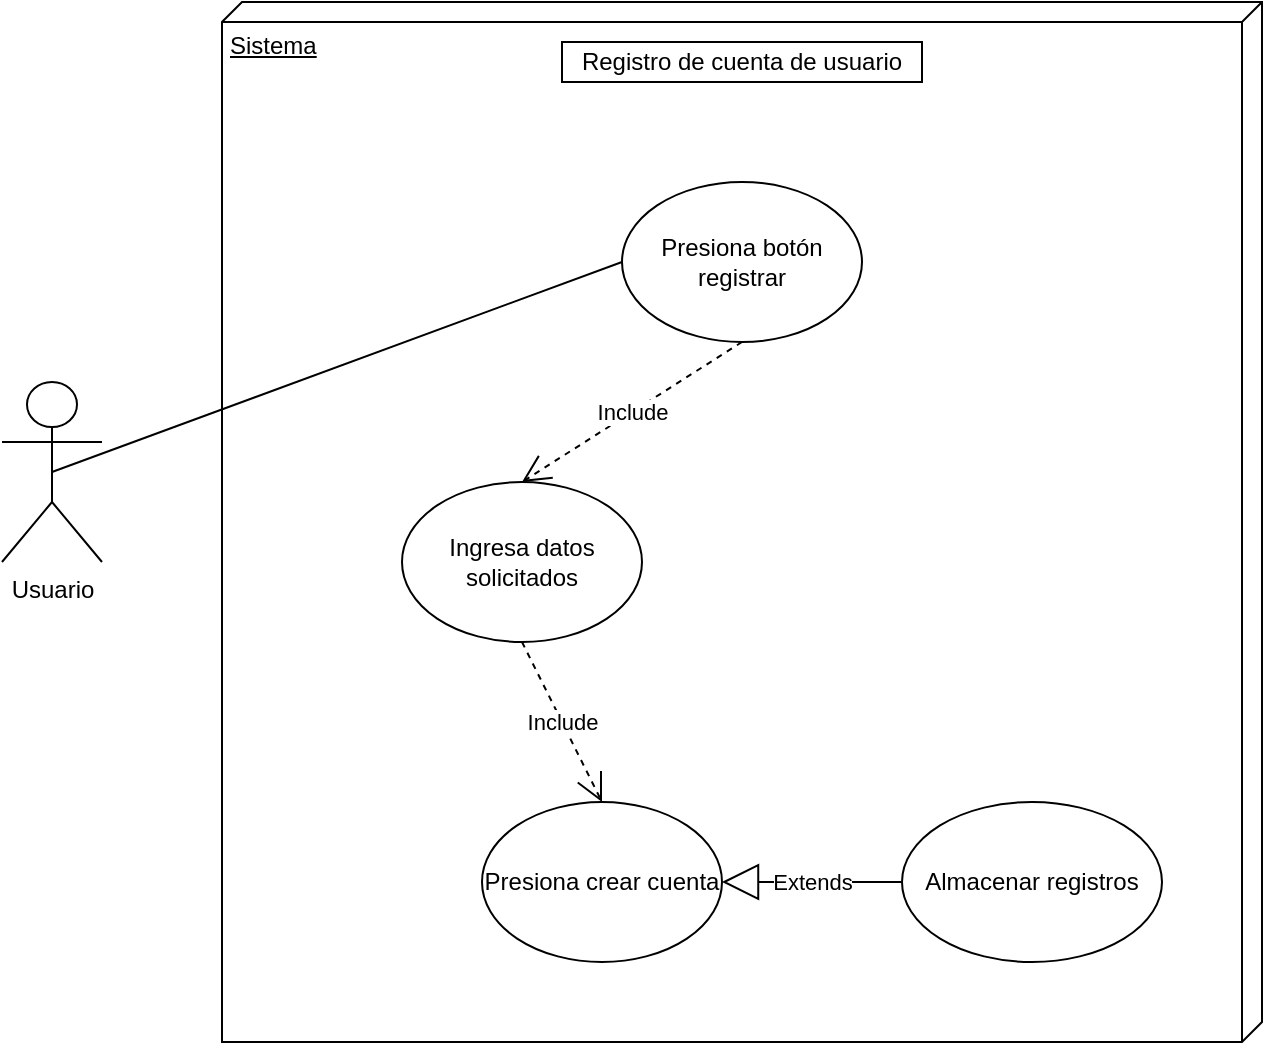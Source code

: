 <mxfile version="21.6.8" type="device">
  <diagram name="Página-1" id="AQ2XLBic3hwLw7eojQ7M">
    <mxGraphModel dx="1434" dy="844" grid="1" gridSize="10" guides="1" tooltips="1" connect="1" arrows="1" fold="1" page="1" pageScale="1" pageWidth="827" pageHeight="1169" math="0" shadow="0">
      <root>
        <mxCell id="0" />
        <mxCell id="1" parent="0" />
        <mxCell id="Hf4CgdQgBUka3phVS4e2-1" value="Sistema" style="verticalAlign=top;align=left;spacingTop=8;spacingLeft=2;spacingRight=12;shape=cube;size=10;direction=south;fontStyle=4;html=1;whiteSpace=wrap;" parent="1" vertex="1">
          <mxGeometry x="210" y="20" width="520" height="520" as="geometry" />
        </mxCell>
        <mxCell id="Hf4CgdQgBUka3phVS4e2-2" value="Usuario" style="shape=umlActor;verticalLabelPosition=bottom;verticalAlign=top;html=1;" parent="1" vertex="1">
          <mxGeometry x="100" y="210" width="50" height="90" as="geometry" />
        </mxCell>
        <mxCell id="Hf4CgdQgBUka3phVS4e2-4" value="Presiona botón registrar" style="ellipse;whiteSpace=wrap;html=1;" parent="1" vertex="1">
          <mxGeometry x="410" y="110" width="120" height="80" as="geometry" />
        </mxCell>
        <mxCell id="Hf4CgdQgBUka3phVS4e2-7" value="Ingresa datos solicitados" style="ellipse;whiteSpace=wrap;html=1;" parent="1" vertex="1">
          <mxGeometry x="300" y="260" width="120" height="80" as="geometry" />
        </mxCell>
        <mxCell id="Hf4CgdQgBUka3phVS4e2-9" value="Presiona crear cuenta" style="ellipse;whiteSpace=wrap;html=1;" parent="1" vertex="1">
          <mxGeometry x="340" y="420" width="120" height="80" as="geometry" />
        </mxCell>
        <mxCell id="Hf4CgdQgBUka3phVS4e2-13" value="Registro de cuenta de usuario" style="rounded=0;whiteSpace=wrap;html=1;" parent="1" vertex="1">
          <mxGeometry x="380" y="40" width="180" height="20" as="geometry" />
        </mxCell>
        <mxCell id="Hf4CgdQgBUka3phVS4e2-21" value="Almacenar registros" style="ellipse;whiteSpace=wrap;html=1;" parent="1" vertex="1">
          <mxGeometry x="550" y="420" width="130" height="80" as="geometry" />
        </mxCell>
        <mxCell id="LW8N3Zg4KhBqL9BjO1fi-3" value="Extends" style="endArrow=block;endSize=16;endFill=0;html=1;rounded=0;entryX=1;entryY=0.5;entryDx=0;entryDy=0;exitX=0;exitY=0.5;exitDx=0;exitDy=0;" parent="1" source="Hf4CgdQgBUka3phVS4e2-21" target="Hf4CgdQgBUka3phVS4e2-9" edge="1">
          <mxGeometry width="160" relative="1" as="geometry">
            <mxPoint x="550" y="400" as="sourcePoint" />
            <mxPoint x="510" y="320" as="targetPoint" />
          </mxGeometry>
        </mxCell>
        <mxCell id="LW8N3Zg4KhBqL9BjO1fi-10" value="Include" style="endArrow=open;endSize=12;dashed=1;html=1;rounded=0;exitX=0.5;exitY=1;exitDx=0;exitDy=0;entryX=0.5;entryY=0;entryDx=0;entryDy=0;" parent="1" source="Hf4CgdQgBUka3phVS4e2-7" target="Hf4CgdQgBUka3phVS4e2-9" edge="1">
          <mxGeometry width="160" relative="1" as="geometry">
            <mxPoint x="460" y="180" as="sourcePoint" />
            <mxPoint x="550" y="180" as="targetPoint" />
          </mxGeometry>
        </mxCell>
        <mxCell id="LW8N3Zg4KhBqL9BjO1fi-11" value="Include" style="endArrow=open;endSize=12;dashed=1;html=1;rounded=0;exitX=0.5;exitY=1;exitDx=0;exitDy=0;entryX=0.5;entryY=0;entryDx=0;entryDy=0;" parent="1" source="Hf4CgdQgBUka3phVS4e2-4" target="Hf4CgdQgBUka3phVS4e2-7" edge="1">
          <mxGeometry width="160" relative="1" as="geometry">
            <mxPoint x="450" y="254.5" as="sourcePoint" />
            <mxPoint x="540" y="254.5" as="targetPoint" />
          </mxGeometry>
        </mxCell>
        <mxCell id="LW8N3Zg4KhBqL9BjO1fi-16" value="" style="endArrow=none;html=1;rounded=0;exitX=0.5;exitY=0.5;exitDx=0;exitDy=0;exitPerimeter=0;entryX=0;entryY=0.5;entryDx=0;entryDy=0;" parent="1" source="Hf4CgdQgBUka3phVS4e2-2" target="Hf4CgdQgBUka3phVS4e2-4" edge="1">
          <mxGeometry width="50" height="50" relative="1" as="geometry">
            <mxPoint x="170" y="250" as="sourcePoint" />
            <mxPoint x="220" y="200" as="targetPoint" />
          </mxGeometry>
        </mxCell>
      </root>
    </mxGraphModel>
  </diagram>
</mxfile>
